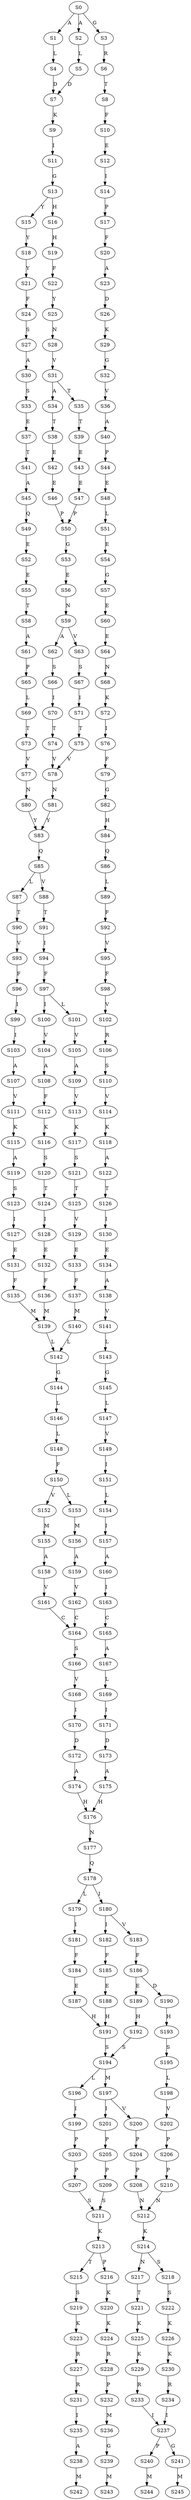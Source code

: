 strict digraph  {
	S0 -> S1 [ label = A ];
	S0 -> S2 [ label = A ];
	S0 -> S3 [ label = G ];
	S1 -> S4 [ label = L ];
	S2 -> S5 [ label = L ];
	S3 -> S6 [ label = R ];
	S4 -> S7 [ label = D ];
	S5 -> S7 [ label = D ];
	S6 -> S8 [ label = T ];
	S7 -> S9 [ label = K ];
	S8 -> S10 [ label = F ];
	S9 -> S11 [ label = I ];
	S10 -> S12 [ label = E ];
	S11 -> S13 [ label = G ];
	S12 -> S14 [ label = I ];
	S13 -> S15 [ label = Y ];
	S13 -> S16 [ label = H ];
	S14 -> S17 [ label = P ];
	S15 -> S18 [ label = Y ];
	S16 -> S19 [ label = H ];
	S17 -> S20 [ label = F ];
	S18 -> S21 [ label = Y ];
	S19 -> S22 [ label = F ];
	S20 -> S23 [ label = A ];
	S21 -> S24 [ label = F ];
	S22 -> S25 [ label = Y ];
	S23 -> S26 [ label = D ];
	S24 -> S27 [ label = S ];
	S25 -> S28 [ label = N ];
	S26 -> S29 [ label = K ];
	S27 -> S30 [ label = A ];
	S28 -> S31 [ label = V ];
	S29 -> S32 [ label = G ];
	S30 -> S33 [ label = S ];
	S31 -> S34 [ label = A ];
	S31 -> S35 [ label = T ];
	S32 -> S36 [ label = V ];
	S33 -> S37 [ label = E ];
	S34 -> S38 [ label = T ];
	S35 -> S39 [ label = T ];
	S36 -> S40 [ label = A ];
	S37 -> S41 [ label = T ];
	S38 -> S42 [ label = E ];
	S39 -> S43 [ label = E ];
	S40 -> S44 [ label = P ];
	S41 -> S45 [ label = A ];
	S42 -> S46 [ label = E ];
	S43 -> S47 [ label = E ];
	S44 -> S48 [ label = E ];
	S45 -> S49 [ label = Q ];
	S46 -> S50 [ label = P ];
	S47 -> S50 [ label = P ];
	S48 -> S51 [ label = L ];
	S49 -> S52 [ label = E ];
	S50 -> S53 [ label = G ];
	S51 -> S54 [ label = E ];
	S52 -> S55 [ label = E ];
	S53 -> S56 [ label = E ];
	S54 -> S57 [ label = G ];
	S55 -> S58 [ label = T ];
	S56 -> S59 [ label = N ];
	S57 -> S60 [ label = E ];
	S58 -> S61 [ label = A ];
	S59 -> S62 [ label = A ];
	S59 -> S63 [ label = V ];
	S60 -> S64 [ label = E ];
	S61 -> S65 [ label = P ];
	S62 -> S66 [ label = S ];
	S63 -> S67 [ label = S ];
	S64 -> S68 [ label = N ];
	S65 -> S69 [ label = L ];
	S66 -> S70 [ label = I ];
	S67 -> S71 [ label = I ];
	S68 -> S72 [ label = K ];
	S69 -> S73 [ label = T ];
	S70 -> S74 [ label = T ];
	S71 -> S75 [ label = T ];
	S72 -> S76 [ label = I ];
	S73 -> S77 [ label = V ];
	S74 -> S78 [ label = V ];
	S75 -> S78 [ label = V ];
	S76 -> S79 [ label = F ];
	S77 -> S80 [ label = N ];
	S78 -> S81 [ label = N ];
	S79 -> S82 [ label = G ];
	S80 -> S83 [ label = Y ];
	S81 -> S83 [ label = Y ];
	S82 -> S84 [ label = H ];
	S83 -> S85 [ label = Q ];
	S84 -> S86 [ label = Q ];
	S85 -> S87 [ label = L ];
	S85 -> S88 [ label = V ];
	S86 -> S89 [ label = L ];
	S87 -> S90 [ label = T ];
	S88 -> S91 [ label = T ];
	S89 -> S92 [ label = F ];
	S90 -> S93 [ label = V ];
	S91 -> S94 [ label = I ];
	S92 -> S95 [ label = V ];
	S93 -> S96 [ label = F ];
	S94 -> S97 [ label = F ];
	S95 -> S98 [ label = F ];
	S96 -> S99 [ label = I ];
	S97 -> S100 [ label = I ];
	S97 -> S101 [ label = L ];
	S98 -> S102 [ label = V ];
	S99 -> S103 [ label = I ];
	S100 -> S104 [ label = V ];
	S101 -> S105 [ label = V ];
	S102 -> S106 [ label = R ];
	S103 -> S107 [ label = A ];
	S104 -> S108 [ label = A ];
	S105 -> S109 [ label = A ];
	S106 -> S110 [ label = S ];
	S107 -> S111 [ label = V ];
	S108 -> S112 [ label = F ];
	S109 -> S113 [ label = V ];
	S110 -> S114 [ label = V ];
	S111 -> S115 [ label = K ];
	S112 -> S116 [ label = K ];
	S113 -> S117 [ label = K ];
	S114 -> S118 [ label = K ];
	S115 -> S119 [ label = A ];
	S116 -> S120 [ label = S ];
	S117 -> S121 [ label = S ];
	S118 -> S122 [ label = A ];
	S119 -> S123 [ label = S ];
	S120 -> S124 [ label = T ];
	S121 -> S125 [ label = T ];
	S122 -> S126 [ label = T ];
	S123 -> S127 [ label = I ];
	S124 -> S128 [ label = I ];
	S125 -> S129 [ label = V ];
	S126 -> S130 [ label = I ];
	S127 -> S131 [ label = E ];
	S128 -> S132 [ label = E ];
	S129 -> S133 [ label = E ];
	S130 -> S134 [ label = E ];
	S131 -> S135 [ label = F ];
	S132 -> S136 [ label = F ];
	S133 -> S137 [ label = F ];
	S134 -> S138 [ label = A ];
	S135 -> S139 [ label = M ];
	S136 -> S139 [ label = M ];
	S137 -> S140 [ label = M ];
	S138 -> S141 [ label = V ];
	S139 -> S142 [ label = L ];
	S140 -> S142 [ label = L ];
	S141 -> S143 [ label = L ];
	S142 -> S144 [ label = G ];
	S143 -> S145 [ label = G ];
	S144 -> S146 [ label = L ];
	S145 -> S147 [ label = L ];
	S146 -> S148 [ label = L ];
	S147 -> S149 [ label = V ];
	S148 -> S150 [ label = F ];
	S149 -> S151 [ label = I ];
	S150 -> S152 [ label = V ];
	S150 -> S153 [ label = L ];
	S151 -> S154 [ label = L ];
	S152 -> S155 [ label = M ];
	S153 -> S156 [ label = M ];
	S154 -> S157 [ label = I ];
	S155 -> S158 [ label = A ];
	S156 -> S159 [ label = A ];
	S157 -> S160 [ label = A ];
	S158 -> S161 [ label = V ];
	S159 -> S162 [ label = V ];
	S160 -> S163 [ label = I ];
	S161 -> S164 [ label = C ];
	S162 -> S164 [ label = C ];
	S163 -> S165 [ label = C ];
	S164 -> S166 [ label = S ];
	S165 -> S167 [ label = A ];
	S166 -> S168 [ label = V ];
	S167 -> S169 [ label = L ];
	S168 -> S170 [ label = I ];
	S169 -> S171 [ label = I ];
	S170 -> S172 [ label = D ];
	S171 -> S173 [ label = D ];
	S172 -> S174 [ label = A ];
	S173 -> S175 [ label = A ];
	S174 -> S176 [ label = H ];
	S175 -> S176 [ label = H ];
	S176 -> S177 [ label = N ];
	S177 -> S178 [ label = Q ];
	S178 -> S179 [ label = L ];
	S178 -> S180 [ label = I ];
	S179 -> S181 [ label = I ];
	S180 -> S182 [ label = I ];
	S180 -> S183 [ label = V ];
	S181 -> S184 [ label = F ];
	S182 -> S185 [ label = F ];
	S183 -> S186 [ label = F ];
	S184 -> S187 [ label = E ];
	S185 -> S188 [ label = E ];
	S186 -> S189 [ label = E ];
	S186 -> S190 [ label = D ];
	S187 -> S191 [ label = H ];
	S188 -> S191 [ label = H ];
	S189 -> S192 [ label = H ];
	S190 -> S193 [ label = H ];
	S191 -> S194 [ label = S ];
	S192 -> S194 [ label = S ];
	S193 -> S195 [ label = S ];
	S194 -> S196 [ label = L ];
	S194 -> S197 [ label = M ];
	S195 -> S198 [ label = L ];
	S196 -> S199 [ label = I ];
	S197 -> S200 [ label = V ];
	S197 -> S201 [ label = I ];
	S198 -> S202 [ label = V ];
	S199 -> S203 [ label = P ];
	S200 -> S204 [ label = P ];
	S201 -> S205 [ label = P ];
	S202 -> S206 [ label = P ];
	S203 -> S207 [ label = P ];
	S204 -> S208 [ label = P ];
	S205 -> S209 [ label = P ];
	S206 -> S210 [ label = P ];
	S207 -> S211 [ label = S ];
	S208 -> S212 [ label = N ];
	S209 -> S211 [ label = S ];
	S210 -> S212 [ label = N ];
	S211 -> S213 [ label = K ];
	S212 -> S214 [ label = K ];
	S213 -> S215 [ label = T ];
	S213 -> S216 [ label = P ];
	S214 -> S217 [ label = N ];
	S214 -> S218 [ label = S ];
	S215 -> S219 [ label = S ];
	S216 -> S220 [ label = K ];
	S217 -> S221 [ label = T ];
	S218 -> S222 [ label = S ];
	S219 -> S223 [ label = K ];
	S220 -> S224 [ label = K ];
	S221 -> S225 [ label = K ];
	S222 -> S226 [ label = K ];
	S223 -> S227 [ label = R ];
	S224 -> S228 [ label = R ];
	S225 -> S229 [ label = K ];
	S226 -> S230 [ label = K ];
	S227 -> S231 [ label = R ];
	S228 -> S232 [ label = P ];
	S229 -> S233 [ label = R ];
	S230 -> S234 [ label = R ];
	S231 -> S235 [ label = I ];
	S232 -> S236 [ label = M ];
	S233 -> S237 [ label = I ];
	S234 -> S237 [ label = I ];
	S235 -> S238 [ label = A ];
	S236 -> S239 [ label = G ];
	S237 -> S240 [ label = P ];
	S237 -> S241 [ label = G ];
	S238 -> S242 [ label = M ];
	S239 -> S243 [ label = M ];
	S240 -> S244 [ label = M ];
	S241 -> S245 [ label = M ];
}
